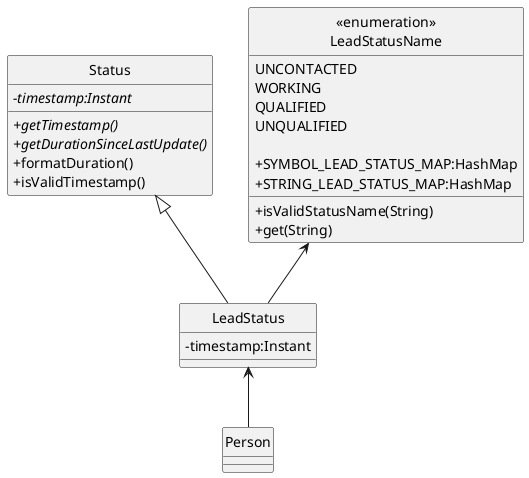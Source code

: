 @startuml
skinparam classAttributeIconSize 0
hide circle


class Person
class LeadStatus
abstract class Status
enum "<<enumeration>>\nLeadStatusName" as LeadStatusName

Status <|-- LeadStatus
LeadStatusName <-- LeadStatus
LeadStatus <-- Person

class Status {
//-timestamp:Instant//
//+getTimestamp()//
//+getDurationSinceLastUpdate()//
+formatDuration()
+isValidTimestamp()
}

class Person {
}

class LeadStatus {
-timestamp:Instant

}

enum LeadStatusName {
UNCONTACTED
WORKING
QUALIFIED
UNQUALIFIED

+SYMBOL_LEAD_STATUS_MAP:HashMap
+STRING_LEAD_STATUS_MAP:HashMap

+isValidStatusName(String)
+get(String)
}
@enduml
